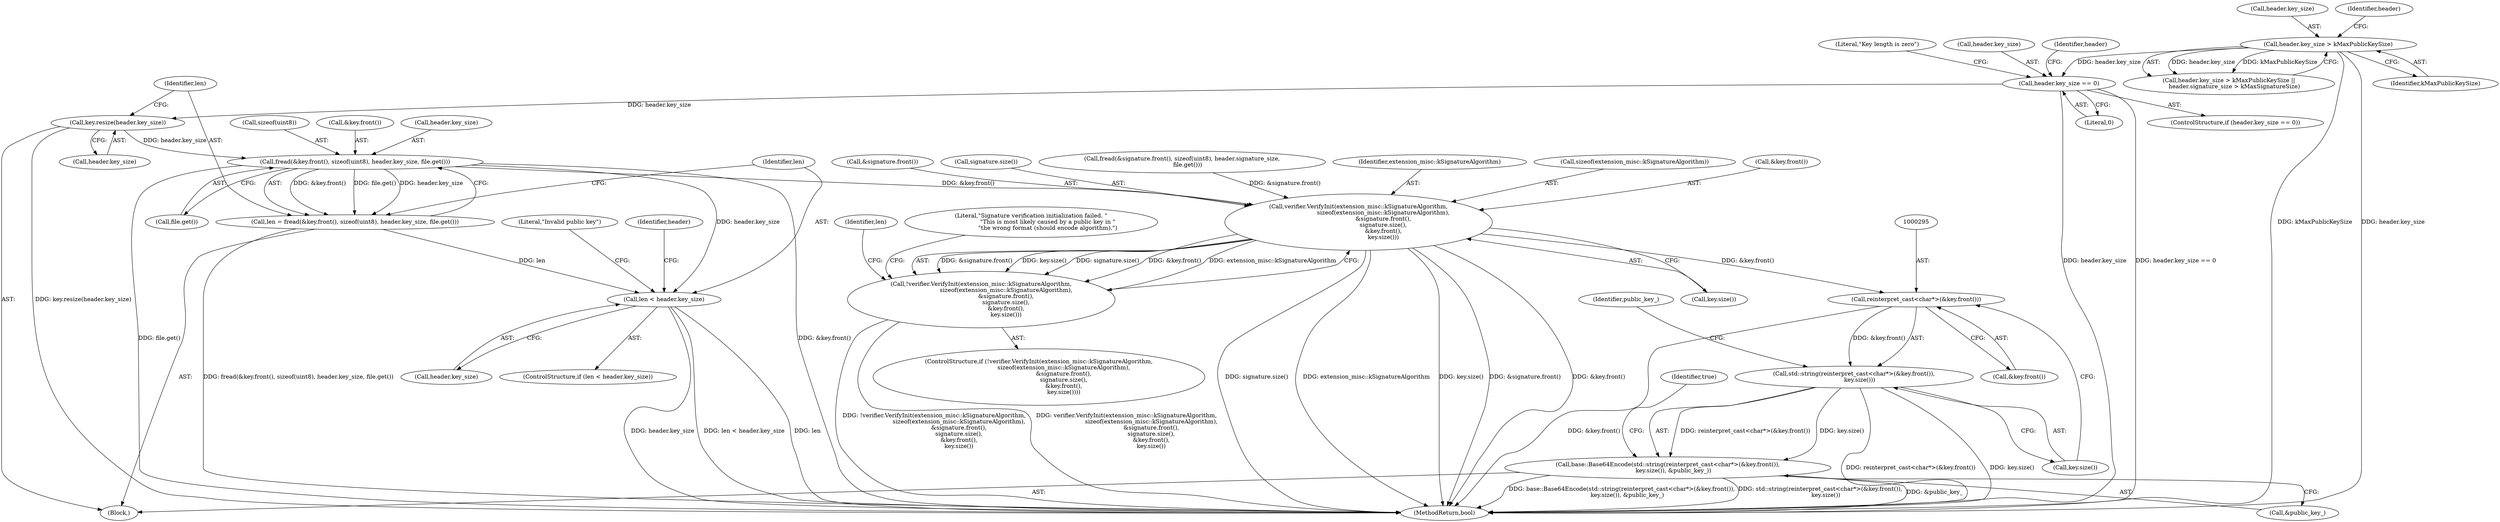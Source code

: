digraph "0_Chrome_ffeada1f2de5281d59ea48c94c4001a568092cd3@API" {
"1000204" [label="(Call,fread(&key.front(), sizeof(uint8), header.key_size, file.get()))"];
"1000198" [label="(Call,key.resize(header.key_size))"];
"1000176" [label="(Call,header.key_size == 0)"];
"1000160" [label="(Call,header.key_size > kMaxPublicKeySize)"];
"1000202" [label="(Call,len = fread(&key.front(), sizeof(uint8), header.key_size, file.get()))"];
"1000214" [label="(Call,len < header.key_size)"];
"1000254" [label="(Call,verifier.VerifyInit(extension_misc::kSignatureAlgorithm,\n                           sizeof(extension_misc::kSignatureAlgorithm),\n                           &signature.front(),\n                           signature.size(),\n                           &key.front(),\n                           key.size()))"];
"1000253" [label="(Call,!verifier.VerifyInit(extension_misc::kSignatureAlgorithm,\n                           sizeof(extension_misc::kSignatureAlgorithm),\n                           &signature.front(),\n                           signature.size(),\n                           &key.front(),\n                           key.size()))"];
"1000294" [label="(Call,reinterpret_cast<char*>(&key.front()))"];
"1000293" [label="(Call,std::string(reinterpret_cast<char*>(&key.front()),\n      key.size()))"];
"1000292" [label="(Call,base::Base64Encode(std::string(reinterpret_cast<char*>(&key.front()),\n      key.size()), &public_key_))"];
"1000175" [label="(ControlStructure,if (header.key_size == 0))"];
"1000296" [label="(Call,&key.front())"];
"1000101" [label="(Block,)"];
"1000180" [label="(Literal,0)"];
"1000294" [label="(Call,reinterpret_cast<char*>(&key.front()))"];
"1000183" [label="(Literal,\"Key length is zero\")"];
"1000273" [label="(Identifier,len)"];
"1000227" [label="(Identifier,header)"];
"1000261" [label="(Call,&key.front())"];
"1000203" [label="(Identifier,len)"];
"1000161" [label="(Call,header.key_size)"];
"1000253" [label="(Call,!verifier.VerifyInit(extension_misc::kSignatureAlgorithm,\n                           sizeof(extension_misc::kSignatureAlgorithm),\n                           &signature.front(),\n                           signature.size(),\n                           &key.front(),\n                           key.size()))"];
"1000300" [label="(Identifier,public_key_)"];
"1000176" [label="(Call,header.key_size == 0)"];
"1000266" [label="(Literal,\"Signature verification initialization failed. \"\n                  \"This is most likely caused by a public key in \"\n                  \"the wrong format (should encode algorithm).\")"];
"1000177" [label="(Call,header.key_size)"];
"1000258" [label="(Call,&signature.front())"];
"1000216" [label="(Call,header.key_size)"];
"1000254" [label="(Call,verifier.VerifyInit(extension_misc::kSignatureAlgorithm,\n                           sizeof(extension_misc::kSignatureAlgorithm),\n                           &signature.front(),\n                           signature.size(),\n                           &key.front(),\n                           key.size()))"];
"1000164" [label="(Identifier,kMaxPublicKeySize)"];
"1000160" [label="(Call,header.key_size > kMaxPublicKeySize)"];
"1000209" [label="(Call,header.key_size)"];
"1000198" [label="(Call,key.resize(header.key_size))"];
"1000260" [label="(Call,signature.size())"];
"1000252" [label="(ControlStructure,if (!verifier.VerifyInit(extension_misc::kSignatureAlgorithm,\n                           sizeof(extension_misc::kSignatureAlgorithm),\n                           &signature.front(),\n                           signature.size(),\n                           &key.front(),\n                           key.size())))"];
"1000202" [label="(Call,len = fread(&key.front(), sizeof(uint8), header.key_size, file.get()))"];
"1000221" [label="(Literal,\"Invalid public key\")"];
"1000298" [label="(Call,key.size())"];
"1000189" [label="(Identifier,header)"];
"1000207" [label="(Call,sizeof(uint8))"];
"1000292" [label="(Call,base::Base64Encode(std::string(reinterpret_cast<char*>(&key.front()),\n      key.size()), &public_key_))"];
"1000199" [label="(Call,header.key_size)"];
"1000303" [label="(MethodReturn,bool)"];
"1000263" [label="(Call,key.size())"];
"1000231" [label="(Call,fread(&signature.front(), sizeof(uint8), header.signature_size,\n      file.get()))"];
"1000212" [label="(Call,file.get())"];
"1000214" [label="(Call,len < header.key_size)"];
"1000167" [label="(Identifier,header)"];
"1000204" [label="(Call,fread(&key.front(), sizeof(uint8), header.key_size, file.get()))"];
"1000255" [label="(Identifier,extension_misc::kSignatureAlgorithm)"];
"1000256" [label="(Call,sizeof(extension_misc::kSignatureAlgorithm))"];
"1000159" [label="(Call,header.key_size > kMaxPublicKeySize ||\n      header.signature_size > kMaxSignatureSize)"];
"1000302" [label="(Identifier,true)"];
"1000299" [label="(Call,&public_key_)"];
"1000213" [label="(ControlStructure,if (len < header.key_size))"];
"1000205" [label="(Call,&key.front())"];
"1000293" [label="(Call,std::string(reinterpret_cast<char*>(&key.front()),\n      key.size()))"];
"1000215" [label="(Identifier,len)"];
"1000204" -> "1000202"  [label="AST: "];
"1000204" -> "1000212"  [label="CFG: "];
"1000205" -> "1000204"  [label="AST: "];
"1000207" -> "1000204"  [label="AST: "];
"1000209" -> "1000204"  [label="AST: "];
"1000212" -> "1000204"  [label="AST: "];
"1000202" -> "1000204"  [label="CFG: "];
"1000204" -> "1000303"  [label="DDG: file.get()"];
"1000204" -> "1000303"  [label="DDG: &key.front()"];
"1000204" -> "1000202"  [label="DDG: &key.front()"];
"1000204" -> "1000202"  [label="DDG: header.key_size"];
"1000204" -> "1000202"  [label="DDG: file.get()"];
"1000198" -> "1000204"  [label="DDG: header.key_size"];
"1000204" -> "1000214"  [label="DDG: header.key_size"];
"1000204" -> "1000254"  [label="DDG: &key.front()"];
"1000198" -> "1000101"  [label="AST: "];
"1000198" -> "1000199"  [label="CFG: "];
"1000199" -> "1000198"  [label="AST: "];
"1000203" -> "1000198"  [label="CFG: "];
"1000198" -> "1000303"  [label="DDG: key.resize(header.key_size)"];
"1000176" -> "1000198"  [label="DDG: header.key_size"];
"1000176" -> "1000175"  [label="AST: "];
"1000176" -> "1000180"  [label="CFG: "];
"1000177" -> "1000176"  [label="AST: "];
"1000180" -> "1000176"  [label="AST: "];
"1000183" -> "1000176"  [label="CFG: "];
"1000189" -> "1000176"  [label="CFG: "];
"1000176" -> "1000303"  [label="DDG: header.key_size == 0"];
"1000176" -> "1000303"  [label="DDG: header.key_size"];
"1000160" -> "1000176"  [label="DDG: header.key_size"];
"1000160" -> "1000159"  [label="AST: "];
"1000160" -> "1000164"  [label="CFG: "];
"1000161" -> "1000160"  [label="AST: "];
"1000164" -> "1000160"  [label="AST: "];
"1000167" -> "1000160"  [label="CFG: "];
"1000159" -> "1000160"  [label="CFG: "];
"1000160" -> "1000303"  [label="DDG: kMaxPublicKeySize"];
"1000160" -> "1000303"  [label="DDG: header.key_size"];
"1000160" -> "1000159"  [label="DDG: header.key_size"];
"1000160" -> "1000159"  [label="DDG: kMaxPublicKeySize"];
"1000202" -> "1000101"  [label="AST: "];
"1000203" -> "1000202"  [label="AST: "];
"1000215" -> "1000202"  [label="CFG: "];
"1000202" -> "1000303"  [label="DDG: fread(&key.front(), sizeof(uint8), header.key_size, file.get())"];
"1000202" -> "1000214"  [label="DDG: len"];
"1000214" -> "1000213"  [label="AST: "];
"1000214" -> "1000216"  [label="CFG: "];
"1000215" -> "1000214"  [label="AST: "];
"1000216" -> "1000214"  [label="AST: "];
"1000221" -> "1000214"  [label="CFG: "];
"1000227" -> "1000214"  [label="CFG: "];
"1000214" -> "1000303"  [label="DDG: header.key_size"];
"1000214" -> "1000303"  [label="DDG: len < header.key_size"];
"1000214" -> "1000303"  [label="DDG: len"];
"1000254" -> "1000253"  [label="AST: "];
"1000254" -> "1000263"  [label="CFG: "];
"1000255" -> "1000254"  [label="AST: "];
"1000256" -> "1000254"  [label="AST: "];
"1000258" -> "1000254"  [label="AST: "];
"1000260" -> "1000254"  [label="AST: "];
"1000261" -> "1000254"  [label="AST: "];
"1000263" -> "1000254"  [label="AST: "];
"1000253" -> "1000254"  [label="CFG: "];
"1000254" -> "1000303"  [label="DDG: signature.size()"];
"1000254" -> "1000303"  [label="DDG: extension_misc::kSignatureAlgorithm"];
"1000254" -> "1000303"  [label="DDG: key.size()"];
"1000254" -> "1000303"  [label="DDG: &signature.front()"];
"1000254" -> "1000303"  [label="DDG: &key.front()"];
"1000254" -> "1000253"  [label="DDG: &signature.front()"];
"1000254" -> "1000253"  [label="DDG: key.size()"];
"1000254" -> "1000253"  [label="DDG: signature.size()"];
"1000254" -> "1000253"  [label="DDG: &key.front()"];
"1000254" -> "1000253"  [label="DDG: extension_misc::kSignatureAlgorithm"];
"1000231" -> "1000254"  [label="DDG: &signature.front()"];
"1000254" -> "1000294"  [label="DDG: &key.front()"];
"1000253" -> "1000252"  [label="AST: "];
"1000266" -> "1000253"  [label="CFG: "];
"1000273" -> "1000253"  [label="CFG: "];
"1000253" -> "1000303"  [label="DDG: !verifier.VerifyInit(extension_misc::kSignatureAlgorithm,\n                           sizeof(extension_misc::kSignatureAlgorithm),\n                           &signature.front(),\n                           signature.size(),\n                           &key.front(),\n                           key.size())"];
"1000253" -> "1000303"  [label="DDG: verifier.VerifyInit(extension_misc::kSignatureAlgorithm,\n                           sizeof(extension_misc::kSignatureAlgorithm),\n                           &signature.front(),\n                           signature.size(),\n                           &key.front(),\n                           key.size())"];
"1000294" -> "1000293"  [label="AST: "];
"1000294" -> "1000296"  [label="CFG: "];
"1000295" -> "1000294"  [label="AST: "];
"1000296" -> "1000294"  [label="AST: "];
"1000298" -> "1000294"  [label="CFG: "];
"1000294" -> "1000303"  [label="DDG: &key.front()"];
"1000294" -> "1000293"  [label="DDG: &key.front()"];
"1000293" -> "1000292"  [label="AST: "];
"1000293" -> "1000298"  [label="CFG: "];
"1000298" -> "1000293"  [label="AST: "];
"1000300" -> "1000293"  [label="CFG: "];
"1000293" -> "1000303"  [label="DDG: key.size()"];
"1000293" -> "1000303"  [label="DDG: reinterpret_cast<char*>(&key.front())"];
"1000293" -> "1000292"  [label="DDG: reinterpret_cast<char*>(&key.front())"];
"1000293" -> "1000292"  [label="DDG: key.size()"];
"1000292" -> "1000101"  [label="AST: "];
"1000292" -> "1000299"  [label="CFG: "];
"1000299" -> "1000292"  [label="AST: "];
"1000302" -> "1000292"  [label="CFG: "];
"1000292" -> "1000303"  [label="DDG: base::Base64Encode(std::string(reinterpret_cast<char*>(&key.front()),\n      key.size()), &public_key_)"];
"1000292" -> "1000303"  [label="DDG: std::string(reinterpret_cast<char*>(&key.front()),\n      key.size())"];
"1000292" -> "1000303"  [label="DDG: &public_key_"];
}

